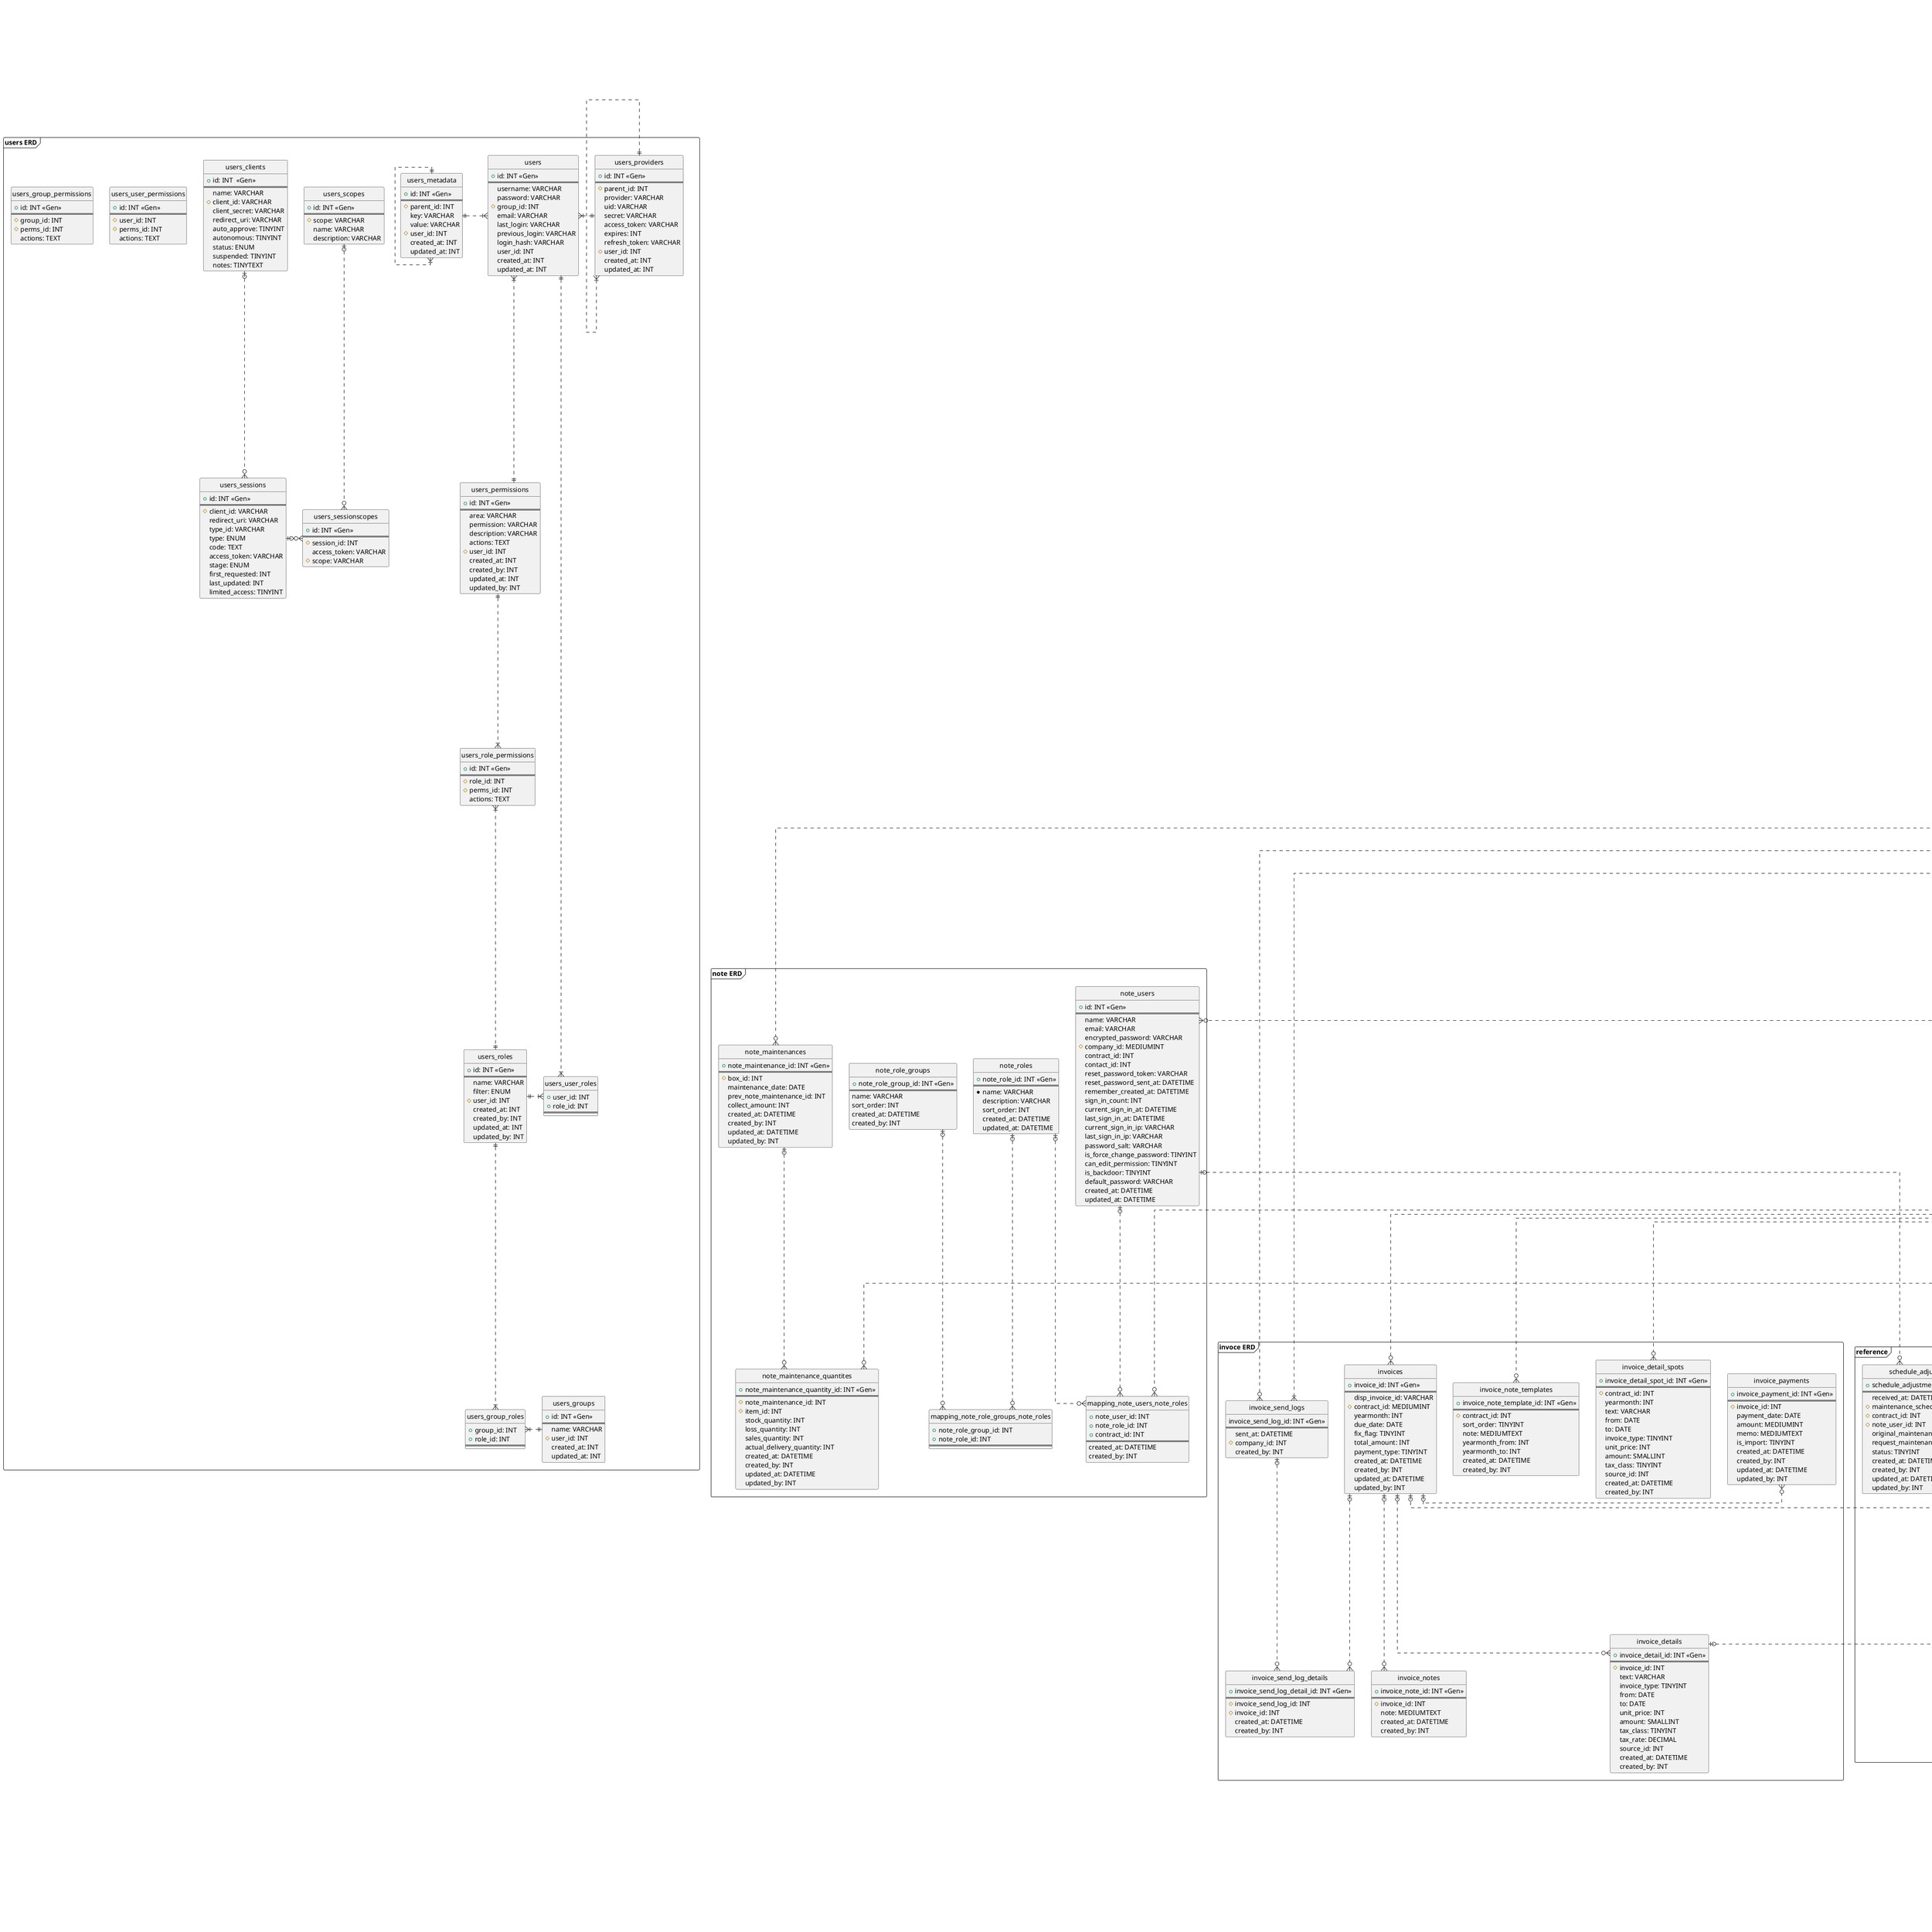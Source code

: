 @startuml

' hide the spot
hide circle

' avoid problems with angled crows feet
skinparam linetype ortho

frame "reference" {
  entity "application_send_logs" {
    + application_send_log_id: INT <<Gen>>
    ==
    sent_at: DATETIME
    # contract_id: INT
    created_by: INT
  }
  entity "demand_letter_send_logs" {
    + demand_letter_send_log_id: INT <<Gen>>
    ==
    sent_at: DATETIME
    # contract_id: MEDIUMINT
    # invoice_id: INT
    created_by: INT
  }
  entity "journalizings" {
    + journalizing_id: INT <<Gen>>
    ==
    yearmonth: INT
    journalizing_type: TINYINT
    # invoice_detail_id: INT
    from: DATE
    unit_price: INT
    payment_date: DATE
    payment_amount: INT
    payment_count: TINYINT
    payment_status: SMALLINT
    created_at: DATETIME
    created_by: INT
  }
  entity "schedule_adjustment_requests" {
    + schedule_adjustment_request_id: INT <<Gen>>
    ==
    received_at: DATETIME
    # maintenance_schedule_id: INT
    # contract_id: INT
    # note_user_id: INT
    original_maintenance_date: DATE
    request_maintenance_date: DATE
    status: TINYINT
    created_at: DATETIME
    created_by: INT
    updated_at: DATETIME
    updated_by: INT
  }
  entity "schedule_mail_send_logs" {
    + schedule_mail_log_id: INT <<Gen>>
    ==
    sent_at: DATETIME
    # contract_id: INT
    created_by: INT
  }
  entity "statement_of_delivery_send_log_details" {
    + statement_of_delivery_send_log_id: INT
    + maintenance_id: INT
    ==
    skip_collect_amount: TINYINT
    created_at: DATETIME
    created_by: INT
  }
  entity "statement_of_delivery_send_logs" {
    + statement_of_delivery_send_log_id: INT <<Gen>>
    ==
    sent_at: DATETIME
    mailbody: TEXT
    # contract_id: INT
    maintenance_date: DATE
    next_maintenance_date: DATE
    created_by: INT
  }
  entity "tft_donation_requests" {
    + tft_donation_request_id: MEDIUMINT <<Gen>>
    ==
    # contract_id: MEDIUMINT
    from_tft: DATE
    to_tft: DATE
    from_term: DATE
    to_term: DATE
    quantity: INT
    created_at: DATETIME
    created_by: INT
    updated_at: DATETIME
    updated_by: INT
  }

  entity "notice_templates" {
    + notice_template_id: INT <<Gen>>
    ==
    name: VARCHAR
    content: TEXT
    service_type: INT
    is_display: TINYINT
    sort_order: INT
    created_at: DATETIME
    created_by: INT
    updated_at: DATETIME
    updated_by: INT
  }
  entity "prefectures" {
    + prefecture_id: INT <<Gen>>
    ==
    name: VARCHAR
    delivery_dates: SMALLINT∂
    created_at: DATETIME
    updated_at: DATETIME
  }
  entity "taxes" {
    + tax_id: INT <<Gen>>
    ==
    from: DATE
    to: DATE
    rate: DECIMAL
    created_at: DATETIME
    created_by: INT
    updated_at: DATETIME
    updated_by: INT
  }
  entity "tkvs" {
    + tkv_id: INT <<Gen>>
    ==
    type: VARCHAR
    key: VARCHAR
    value: TEXT
    description: VARCHAR
    created_at: DATETIME
    created_by: INT
    updated_at: DATETIME
    updated_by: INT
  }
  entity "delivery_results_changes_histories" {
    + delivery_results_changes_history_id: INT <<Gen>>
    ==
    prev_maintenance_id: INT
    next_maintenance_id: INT
    created_at: DATETIME
    created_by: INT
  }
}
frame "users ERD" {
  entity "users_clients" {
    + id: INT  <<Gen>>
    ==
    name: VARCHAR
    # client_id: VARCHAR
    client_secret: VARCHAR
    redirect_uri: VARCHAR
    auto_approve: TINYINT
    autonomous: TINYINT
    status: ENUM
    suspended: TINYINT
    notes: TINYTEXT
  }
  entity "users_sessions" {
    + id: INT <<Gen>>
    ==
    # client_id: VARCHAR
    redirect_uri: VARCHAR
    type_id: VARCHAR
    type: ENUM
    code: TEXT
    access_token: VARCHAR
    stage: ENUM
    first_requested: INT
    last_updated: INT
    limited_access: TINYINT
  }
  entity "users_sessionscopes" {
    + id: INT <<Gen>>
    ==
    # session_id: INT
    access_token: VARCHAR
    # scope: VARCHAR
  }
  entity "users_scopes" {
    + id: INT <<Gen>>
    ==
    # scope: VARCHAR
    name: VARCHAR
    description: VARCHAR
  }
  users_clients |o.d.o{  users_sessions
  users_sessions |o.r.o{  users_sessionscopes
  users_scopes |o.d.o{  users_sessionscopes
  entity "users_user_roles" {
    + user_id: INT
    + role_id: INT
    ==
  }
  entity "users_permissions" {
    + id: INT <<Gen>>
    ==
    area: VARCHAR
    permission: VARCHAR
    description: VARCHAR
    actions: TEXT
    # user_id: INT
    created_at: INT
    created_by: INT
    updated_at: INT
    updated_by: INT
  }
  entity "users_metadata" {
    + id: INT <<Gen>>
    ==
    # parent_id: INT
    key: VARCHAR
    value: VARCHAR
    # user_id: INT
    created_at: INT
    updated_at: INT
  }
  entity "users_providers" {
    + id: INT <<Gen>>
    ==
    # parent_id: INT
    provider: VARCHAR
    uid: VARCHAR
    secret: VARCHAR
    access_token: VARCHAR
    expires: INT
    refresh_token: VARCHAR
    # user_id: INT
    created_at: INT
    updated_at: INT
  }
  entity "users_group_roles" {
    + group_id: INT
    + role_id: INT
    ==
  }
  entity "users_role_permissions" {
    + id: INT <<Gen>>
    ==
    # role_id: INT
    # perms_id: INT
    actions: TEXT
  }
  entity "users_roles" {
    + id: INT <<Gen>>
    ==
    name: VARCHAR
    filter: ENUM
    # user_id: INT
    created_at: INT
    created_by: INT
    updated_at: INT
    updated_by: INT
  }
  entity "users_groups" {
    + id: INT <<Gen>>
    ==
    name: VARCHAR
    # user_id: INT
    created_at: INT
    updated_at: INT
  }
  entity "users" {
    + id: INT <<Gen>>
    ==
    username: VARCHAR
    password: VARCHAR
    # group_id: INT
    email: VARCHAR
    last_login: VARCHAR
    previous_login: VARCHAR
    login_hash: VARCHAR
    user_id: INT
    created_at: INT
    updated_at: INT
  }
  users }|.l.|| users_metadata
  users }|.r.|| users_providers
  users }|.d.|| users_permissions
  users ||..|{ users_user_roles
  users_roles ||.r.|{ users_user_roles
  users_roles ||.d.|{ users_group_roles
  users_group_roles }|.r.|| users_groups
  users_metadata ||..|{ users_metadata
  users_providers ||..|{ users_providers
  users_role_permissions }|..|| users_roles
  users_permissions ||.d.|{ users_role_permissions
  entity "users_user_permissions" {
    + id: INT <<Gen>>
    ==
    # user_id: INT
    # perms_id: INT
    actions: TEXT
  }
  entity "users_group_permissions" {
    + id: INT <<Gen>>
    ==
    # group_id: INT
    # perms_id: INT
    actions: TEXT
  }
}
frame "plans ERD" {
  entity "office_addon_types" {
    + office_addon_type_id: TINYINT <<Gen>>
    ==
    office_addon_type_name: VARCHAR
    created_at: DATETIME
    created_by: INT
  }
  entity "office_option_types" {
    + office_option_type_id: TINYINT <<Gen>>
    ==
    office_option_type_name: VARCHAR
    created_at: DATETIME
    created_by: INT
  }
  entity "office_addon_order_send_logs" {
    + office_addon_order_send_log_id: INT <<Gen>>
    ==
    # office_addon_order_id: INT
    sent_at: DATETIME
    mailbody: TEXT
    contract_id: INT
    created_by: INT
  }
  entity "office_addon_orders" {
    + office_addon_order_id: INT <<Gen>>
    ==
    # contract_id: INT
    # office_addon_id: INT
    maintenance_date: DATE
    from: DATE
    text: TEXT
    inner_memo: TEXT
    registered_at: DATETIME
    registered_by: INT
    reserved_at: DATETIME
    reserved_by: INT
    status: TINYINT
    is_deleted: TINYINT
    created_at: DATETIME
    created_by: INT
    updated_at: DATETIME
    updated_by: INT
  }
  entity "office_addons" {
    + office_addon_id: SMALLINT <<Gen>>
    ==
    service_type: TINYINT
    # office_addon_type_id: TINYINT
    name: VARCHAR
    inner_name: VARCHAR
    inner_short_name: VARCHAR
    invoice_name: VARCHAR
    invoice_short_name: VARCHAR
    quantity_limit: SMALLINT
    price: MEDIUMINT
    tax_class: TINYINT
    maintenance_count: TINYINT
    operation_times: SMALLINT
    sort_order: MEDIUMINT
    is_deleted: TINYINT
    * zuora_product_rate_plan_id: VARCHAR
    * zuora_product_rate_plan_charge_id: VARCHAR
    zuora_sync_status: INT
    zuora_sync_at: DATETIME
    created_at: DATETIME
    created_by: INT
    updated_at: DATETIME
    updated_by: INT
  }
  entity "office_option_groups" {
    + office_option_group_id: SMALLINT <<Gen>>
    ==
    service_type: TINYINT
    # office_option_type_id: TINYINT
    name: VARCHAR
    inner_name: VARCHAR
    inner_short_name: VARCHAR
    invoice_name: VARCHAR
    invoice_short_name: VARCHAR
    sort_order: MEDIUMINT
    is_deleted: TINYINT
    created_at: DATETIME
    created_by: INT
    updated_at: DATETIME
    updated_by: INT
  }
  entity "office_options" {
    + office_option_id: SMALLINT <<Gen>>
    ==
    # office_option_group_id: SMALLINT
    # office_plan_id: SMALLINT
    quantity_limit: SMALLINT
    price: MEDIUMINT
    tax_class: TINYINT
    maintenance_count: TINYINT
    operation_times: SMALLINT
    is_deleted: TINYINT
    block_split_group: TINYINT
    block_discount_office_option_id: SMALLINT
    * zuora_product_rate_plan_id: VARCHAR
    * zuora_product_rate_plan_charge_id: VARCHAR
    zuora_sync_status: INT
    zuora_sync_at: DATETIME
    created_at: DATETIME
    created_by: INT
    updated_at: DATETIME
    updated_by: INT
  }
  entity "office_plan_order_send_logs" {
    + office_plan_order_send_log_id: INT <<Gen>>
    ==
    # office_plan_order_id: INT
    sent_at: DATETIME
    mailbody: TEXT
    contract_id: INT
    created_by: INT
  }
  entity "office_plan_orders" {
    + office_plan_order_id: MEDIUMINT <<Gen>>
    ==
    # contract_id: MEDIUMINT
    # office_plan_id: SMALLINT
    current_office_plan_id: SMALLINT
    from: DATE
    to: DATE
    invoice_cycle: TINYINT
    contract_renewal_cycle: TINYINT
    price_e_pattern: TINYINT
    inner_memo: TEXT
    memo: TEXT
    reason: TEXT
    status: TINYINT
    is_deleted: TINYINT
    order_type: TINYINT
    published_at: DATETIME
    published_by: INT
    application_at: DATETIME
    application_by: INT
    registered_at: DATETIME
    registered_by: INT
    reserved_at: DATETIME
    reserved_by: INT
    created_at: DATETIME
    created_by: INT
    updated_at: DATETIME
    updated_by: INT
  }
  entity "office_plans" {
    + office_plan_id: SMALLINT <<Gen>>
    ==
    service_type: TINYINT
    name: VARCHAR
    inner_name: VARCHAR
    inner_short_name: VARCHAR
    invoice_name: VARCHAR
    invoice_short_name: VARCHAR
    quantity_limit: SMALLINT
    price: MEDIUMINT
    tax_class: TINYINT
    maintenance_count: TINYINT
    operation_times: SMALLINT
    sort_order: MEDIUMINT
    is_deleted: TINYINT
    weight: INT
    uncollected_rate: DECIMAL
    is_new_plan: TINYINT
    office_addon_id: SMALLINT
    office_addon_block_split_group: TINYINT
    * zuora_product_rate_plan_id: VARCHAR
    * zuora_product_rate_plan_charge_id: VARCHAR
    zuora_sync_status: INT
    zuora_sync_at: DATETIME
    created_at: DATETIME
    created_by: INT
    updated_at: DATETIME
    updated_by: INT
  }
  entity "plan_revision_logs" {
    + plan_revision_log_id: INT <<Gen>>
    ==
    # contract_id: INT
    # plan_id: INT
    created_by: INT
  }
  entity "plan_revision_send_logs" {
    + plan_revision_send_log_id: INT <<Gen>>
    ==
    # contract_id: INT
    yearmonth: INT
    sent_at: DATETIME
    downloaded_at: DATETIME
    created_by: INT
  }
  entity "plans" {
    + plan_id: SMALLINT <<Gen>>
    ==
    plan_type: TINYINT
    name: VARCHAR
    inner_name: VARCHAR
    inner_short_name: VARCHAR
    quantity_limit: SMALLINT
    price: MEDIUMINT
    tax_class: TINYINT
    maintenance_count: TINYINT
    operation_times: SMALLINT
    service_type: TINYINT
    chart_color: VARCHAR
    sort_order: SMALLINT
    is_deleted: TINYINT
    created_at: DATETIME
    created_by: INT
    updated_at: DATETIME
    updated_by: INT
  }
  entity "invoice_plans" {
    + invoice_plan_id: INT <<Gen>>
    ==
    # plan_id: SMALLINT
    invoice_plan_type: TINYINT
    name: VARCHAR
    invoice_name: VARCHAR
    quantity_limit: SMALLINT
    price: MEDIUMINT
    tax_class: TINYINT
    sort_order: SMALLINT
    created_at: DATETIME
    created_by: INT
    updated_at: DATETIME
    updated_by: INT
  }
  plans |o.r.o{ invoice_plans
  plans |o.d.o| office_plans
  plans |o.u.o{ plan_revision_logs
  office_plans |o.d.o{ office_options
  office_options }o.l.o| office_option_groups
  office_option_groups }o.u.o| office_option_types
  office_addon_orders }o.d.o| office_addons
  office_addons }o.d.o| office_addon_types
  office_addon_types |o.d.o{ office_addon_order_send_logs
  office_plan_orders |o.d.o{ office_plan_order_send_logs
  plans |o.d.o| office_plans
  plans |o.u.o{ plan_revision_logs
  office_plans |o.d.o{ office_options
  office_options }o.l.o| office_option_groups
  office_option_groups }o.u.o| office_option_types
  office_addon_orders }o.d.o| office_addons
  office_addons }o.d.o| office_addon_types
  office_addon_types |o.d.o{ office_addon_order_send_logs
  office_plan_orders |o.d.o{ office_plan_order_send_logs
}
frame "company ERD" {
  entity "companies" {
    + company_id: MEDIUMINT <<Gen>>
    ==
    name: VARCHAR
    name_kana: VARCHAR
    is_monitoring: TINYINT
    payment_type: TINYINT
    payment_type_registered_at: DATE
    ceo_name: VARCHAR
    ceo_name_kana: VARCHAR
    ceo_post: VARCHAR
    zipcode: VARCHAR
    address_prefecture: TINYINT
    address_city: VARCHAR
    address_street_number: VARCHAR
    address_after: VARCHAR
    tel: VARCHAR
    fax: VARCHAR
    crm_account_id: VARCHAR
    * zuora_parent_account_number: VARCHAR
    zuora_sync_status: TINYINT
    zuora_sync_at: DATETIME
    created_at: DATETIME
    created_by: INT
    updated_at: DATETIME
    updated_by: INT
  }
  entity "company_extents" {
    + company_id: MEDIUMINT <<Gen>>
    ==
    contact_memo: TEXT
    created_at: DATETIME
    created_by: INT
    updated_at: DATETIME
    updated_by: INT
  }
  entity "contacts" {
    + contact_id: INT <<Gen>>
    ==
    # company_id: MEDIUMINT
    name: VARCHAR
    name_kana: VARCHAR
    email: VARCHAR
    tel: VARCHAR
    fax: VARCHAR
    mobile: VARCHAR
    memo: VARCHAR
    department_name: VARCHAR
    created_at: DATETIME
    created_by: INT
    updated_at: DATETIME
    updated_by: INT
  }
  entity "mapping_companies_contacts" {
    + mapping_companies_contacts_id: INT <<Gen>>
    ==
    # contact_id: INT
    email_purpose_id: TINYINT
    type: TINYINT
    created_at: DATETIME
    created_by: INT
    updated_at: DATETIME
    updated_by: INT
  }
  entity "mapping_contracts_addons" {
    + mapping_contracts_addons_id: MEDIUMINT <<Gen>>
    ==
    # contract_id: INT
    # plan_id: INT
    from: DATE
    to: DATE
    invoice_month: INT
    application_date: DATE
    recorded_date: DATE
    created_at: DATETIME
    created_by: INT
    updated_at: DATETIME
    updated_by: INT
  }
  entity "mapping_contracts_contacts" {
    + mapping_contracts_contacts_id: INT <<Gen>>
    ==
    # contract_id: INT
    # contact_id: INT
    email_purpose_id: TINYINT
    type: TINYINT
    created_at: DATETIME
    created_by: INT
    updated_at: DATETIME
    updated_by: INT
  }
  entity "mapping_contracts_plans" {
    + mapping_contracts_plans_id: MEDIUMINT <<Gen>>
    ==
    # contract_id: INT
    # plan_id: INT
    from: DATE
    to: DATE
    invoice_cycle: TINYINT
    contract_renewal_cycle: TINYINT
    current_contract_period: SMALLINT
    initial_contract_period: TINYINT
    price_e_pattern: TINYINT
    application_date: DATE
    recorded_date: DATE
    created_at: DATETIME
    created_by: INT
    updated_at: DATETIME
    updated_by: INT
  }
  entity "contract_delivery_available_hours" {
    + id: INT <<Gen>>
    ==
    specified_time_start: TIME
    specified_time_end: TIME
    contract_id: MEDIUMINT
    created_at: DATETIME
    created_by: INT
    updated_at: DATETIME
    updated_by: INT
  }
  entity "contract_delivery_dates" {
    + contract_id: MEDIUMINT
    ==
    is_deliverable_mon: TINYINT
    is_deliverable_tue: TINYINT
    is_deliverable_wed: TINYINT
    is_deliverable_thu: TINYINT
    is_deliverable_fri: TINYINT
    is_deliverable_holiday: TINYINT
    start_time: TIME
    end_time: TIME
    operation_times: SMALLINT
    operation_times_comment: TEXT
    parking_times: SMALLINT
    parking_times_comment: TEXT
    created_at: DATETIME
    created_by: INT
    updated_at: DATETIME
    updated_by: INT
  }
  entity "contract_delivery_locations" {
    + contract_id: MEDIUMINT
    ==
    zipcode: VARCHAR
    address_prefecture: TINYINT
    address_city: VARCHAR
    address_street_number: VARCHAR
    address_after: VARCHAR
    area_id: TINYINT
    car_park: TINYINT
    how_to_use_built_in_car_park: VARCHAR
    near_by_car_park: VARCHAR
    receiption_floor: VARCHAR
    entrance_exit_memo: VARCHAR
    inside_building_memo: VARCHAR
    created_at: DATETIME
    created_by: INT
    updated_at: DATETIME
    updated_by: INT
  }
  entity "contract_delivery_okanbins" {
    + contract_id: MEDIUMINT
    ==
    stuff_name: VARCHAR
    email_address: VARCHAR
    delivery_time: INT
    bowl: VARCHAR
    one_plate: VARCHAR
    chopsticks: VARCHAR
    spoon: VARCHAR
    created_at: DATETIME
    created_by: INT
    updated_at: DATETIME
    updated_by: INT
  }
  entity "contract_extents" {
    + contract_id: MEDIUMINT
    ==
    from_tft: DATE
    to_tft: DATE
    maintenance_count_comment: VARCHAR
    cs_memo: TEXT
    first_maintenance_memo: TEXT
    collective_registration_memo: TEXT
    employee_number: INT
    industry_type: TINYINT
    tel: VARCHAR
    transfer_information: VARCHAR
    is_accepted_request_alert: TINYINT
    created_at: DATETIME
    created_by: INT
    updated_at: DATETIME
    updated_by: INT
  }
  entity "contract_sales_accumulations" {
    + contract_id: MEDIUMINT
    yearmonth: INT
    ==
    sales_amount: INT
    collect_amount: INT
    total_sales_amount: INT
    total_uncollect_amount: INT
    amortization_amount: INT
    billing_diff: INT
    billing_reason: TINYINT
    carry_over_total_uncollect_amount: INT
    uncollected_rate: DECIMAL
    created_at: DATETIME
    created_by: INT
    updated_at: DATETIME
    updated_by: INT
  }
  entity "contracts" {
    + contract_id: MEDIUMINT <<Gen>>
    ==
    name: VARCHAR
    name_kana: VARCHAR
    short_place_name: VARCHAR
    company_id: MEDIUMINT
    application_date: DATE
    first_maintenance_date: DATE
    first_date: DATE
    first_date_calc: DATE
    start_day: TINYINT
    initial_start_day: TINYINT
    expire_date: DATE
    last_maintenance_date: DATE
    irregular_payments: VARCHAR
    need_invoice_mailing: TINYINT
    is_company_pay: TINYINT
    maintenance_count: TINYINT
    service_type: TINYINT
    registration_status: TINYINT
    initial_office_plan_id: SMALLINT
    payment_terms: TINYINT
    invoice_pattern: TINYINT
    auto_renewal_flag: TINYINT
    * zuora_account_id: VARCHAR
    * zuora_subscription_id: VARCHAR
    zuora_diff_charge_id: VARCHAR
    zuora_offset_charge_id: VARCHAR
    crm_account_id: VARCHAR
    zuora_subscription_number: VARCHAR
    zuora_child_account_number: VARCHAR
    zuora_sync_status: TINYINT
    zuora_sync_at: DATETIME
    created_at: DATETIME
    created_by: INT
    updated_at: DATETIME
    updated_by: INT
  }
  entity "contracts_cs_tags" {
    + contracts_cs_tag_id: MEDIUMINT <<Gen>>
    ==
    # contract_id: INT
    cs_tag_id: INT
    created_at: DATETIME
    created_by: INT
    updated_at: DATETIME
    updated_by: INT
  }
  entity "contracts_office_addons" {
    + contracts_office_addon_id: MEDIUMINT <<Gen>>
    ==
    # contract_id: MEDIUMINT
    office_addon_id: SMALLINT
    from: DATE
    to: DATE
    invoice_month: INT
    application_date: DATE
    recorded_date: DATE
    created_at: DATETIME
    created_by: INT
    updated_at: DATETIME
    updated_by: INT
  }
  entity "contracts_office_addons_histories" {
    + contracts_office_addons_history_id: INT <<Gen>>
    ==
    logged_at: DATETIME
    # contracts_office_addon_id: MEDIUMINT
    # contract_id: MEDIUMINT
    office_addon_id: SMALLINT
    from: DATE
    to: DATE
    invoice_month: INT
    application_date: DATE
    recorded_date: DATE
    created_at: DATETIME
    created_by: INT
    updated_at: DATETIME
    updated_by: INT
  }
  entity "contracts_office_options" {
    + contracts_office_option_id: MEDIUMINT <<Gen>>
    ==
    # contract_id: MEDIUMINT
    office_option_id: SMALLINT
    term_group_id: MEDIUMINT
    from: DATE
    to: DATE
    initial_contract_period: TINYINT
    application_date: DATE
    recorded_date: DATE
    created_at: DATETIME
    created_by: INT
    updated_at: DATETIME
    updated_by: INT
  }
  entity "contracts_office_options_histories" {
    + contracts_office_options_history_id: INT <<Gen>>
    ==
    logged_at: DATETIME
    # contracts_office_option_id: MEDIUMINT
    # contract_id: MEDIUMINT
    office_option_id: SMALLINT
    term_group_id: MEDIUMINT
    from: DATE
    to: DATE
    initial_contract_period: TINYINT
    application_date: DATE
    recorded_date: DATE
    created_at: DATETIME
    created_by: INT
    updated_at: DATETIME
    updated_by: INT
  }
  entity "contracts_office_plans" {
    + contracts_office_plan_id: MEDIUMINT <<Gen>>
    ==
    # contract_id: MEDIUMINT
    office_plan_id: SMALLINT
    term_group_id: MEDIUMINT
    from: DATE
    to: DATE
    initial_contract_period: TINYINT
    invoice_cycle: TINYINT
    contract_renewal_cycle: TINYINT
    price_e_pattern: TINYINT
    is_trial: TINYINT
    application_date: DATE
    recorded_date: DATE
    created_at: DATETIME
    created_by: INT
    updated_at: DATETIME
    updated_by: INT
  }
  entity "contracts_office_plans_histories" {
    + contracts_office_plans_history_id: INT <<Gen>>
    ==
    logged_at: DATETIME
    # ccontracts_office_plan_id: MEDIUMINT
    # ccontract_id: MEDIUMINT
    office_plan_id: SMALLINT
    term_group_id: MEDIUMINT
    from: DATE
    to: DATE
    initial_contract_period: TINYINT
    invoice_cycle: TINYINT
    contract_renewal_cycle: TINYINT
    price_e_pattern: TINYINT
    is_trial: TINYINT
    application_date: DATE
    recorded_date: DATE
    created_at: DATETIME
    created_by: INT
    updated_at: DATETIME
    updated_by: INT
  }
  entity "contracts_unreceivable_dates" {
    + contracts_unreceivable_date_id: INT <<Gen>>
    ==
    # contract_id: MEDIUMINT
    unreceivable_date: DATE
    created_at: DATETIME
    created_by: INT
    updated_at: DATETIME
    updated_by: INT
  }
  entity "cs_tags" {
    + cs_tag_id: INT  <<Gen>>
    ==
    name: VARCHAR
    is_display: TINYINT
    service_type: TINYINT
    sort_order: INT
    created_at: DATETIME
    created_by: INT
    updated_at: DATETIME
    updated_by: INT
  }
  entity "auto_renewal_contracts_office_options" {
    + contract_id: INT
    + term_group_id: INT
    ==
    created_at: DATETIME
    created_by: INT
  }
  entity "note_restrictable_functions" {
    + note_restrictable_function_id: INT <<Gen>>
    ==
    function_name: VARCHAR
    sort_order: INT
    created_at: DATETIME
    created_by: INT
    updated_at: DATETIME
    updated_by: INT
  }
  entity "mapping_contracts_note_restrictable_functions" {
    + mapping_contracts_note_restrictable_function_id: INT <<Gen>>
    ==
    # contract_id: INT
    # note_restrictable_function_id: INT
    created_at: DATETIME
    created_by: INTßß
  }
  frame "contract temp" {
    entity "tmp_contracts" {
      + contract_id: MEDIUMINT <<Gen>>
      ==
      name: VARCHAR
      name_kana: VARCHAR
      short_place_name: VARCHAR
      company_id: MEDIUMINT
      application_date: DATE
      first_maintenance_date: DATE
      first_date: DATE
      first_date_calc: DATE
      start_day: TINYINT
      initial_start_day: TINYINT
      expire_date: DATE
      last_maintenance_date: DATE
      irregular_payments: VARCHAR
      need_invoice_mailing: TINYINT
      is_company_pay: TINYINT
      maintenance_count: TINYINT
      service_type: TINYINT
      registration_status: TINYINT
      initial_office_plan_id: SMALLINT
      payment_terms: TINYINT
      invoice_pattern: TINYINT
      auto_renewal_flag: TINYINT
      * zuora_account_id: VARCHAR
      * zuora_subscription_id: VARCHAR
      zuora_diff_charge_id: VARCHAR
      zuora_offset_charge_id: VARCHAR
      crm_account_id: VARCHAR
      zuora_subscription_number: VARCHAR
      zuora_child_account_number: VARCHAR
      zuora_sync_status: TINYINT
      zuora_sync_at: DATETIME
      created_at: DATETIME
      created_by: INT
      updated_at: DATETIME
      updated_by: INT
    }
    entity "contract_cycles" {
      + mapping_contracts_plans_id: INT <<Gen>>
      ==
      from: DATE
      to: DATE
    }
  }
  companies ||.u.o| company_extents
  companies ||.u.o{ contacts
  companies |o.d.o| contracts
  contacts |o.u.o{ mapping_companies_contacts
  contacts |o..o{ mapping_contracts_contacts
  mapping_contracts_contacts }o.r.o| contracts
  contracts |o.u.o{ contracts_cs_tags
  contracts_cs_tags }o.u.|| cs_tags
  contracts |o.l.o{ auto_renewal_contracts_office_options
  contracts |o.l.o{ mapping_contracts_plans
  contracts |o.l.o{ mapping_contracts_addons
  contracts |o..o| contract_delivery_dates
  contracts |o..o| contract_delivery_locations
  contracts |o..o| contract_delivery_okanbins
  contracts |o..o| contract_extents
  contracts |o..o| contract_sales_accumulations
  contracts |o..o{ contract_delivery_available_hours
  contracts |o..o{ contracts_unreceivable_dates
  contracts |o..o{ contracts_office_addons
  contracts |o..o{ contracts_office_plans
  contracts |o..o{ contracts_office_options
  contracts_office_addons ||..o{ contracts_office_addons_histories
  contracts_office_plans ||..o{ contracts_office_plans_histories
  contracts_office_options ||..o{ contracts_office_options_histories
  note_restrictable_functions |o..o{ mapping_contracts_note_restrictable_functions
  contracts |o.d.o{ mapping_contracts_note_restrictable_functions
}
frame "admins ERD" {
  entity "admins" {
    + id: INT  <<Gen>>
    ==
    * email: VARCHAR
    encrypted_password: VARCHAR
    name: VARCHAR
    password_expiration_at: DATETIME
    *reset_password_token: VARCHAR
    reset_password_sent_at: DATETIME
    remember_created_at: DATETIME
    locked_at: DATETIME
    sign_in_count: INT
    current_sign_in_at: DATETIME
    last_sign_in_at: DATETIME
    current_sign_in_ip: VARCHAR
    last_sign_in_ip: VARCHAR
    created_at: DATETIME
    updated_at: DATETIME
  }
  entity "mapping_admins_roles" {
    + admin_id: INT
    + role_id: INT
  }
  entity "roles" {
    + role_id: INT <<Gen>>
    ==
    name: VARCHAR
    description: VARCHAR
    sort_order: INT
    created_at: DATETIME
    updated_at: DATETIME
  }
  entity "area_groups" {
    + area_group_id: INT <<Gen>>
    ==
    * area_group_name: VARCHAR
    service_type: TINYINT
    is_recommend_mon: TINYINT
    is_recommend_tue: TINYINT
    is_recommend_wed: TINYINT
    is_recommend_thu: TINYINT
    is_recommend_fri: TINYINT
    created_at: DATETIME
    created_by: INT
    updated_at: DATETIME
    updated_by: INT
  }
  entity "areas" {
    + area_id: INT <<Gen>>
    ==
    # area_group_id: TINYINT
    * area_name: VARCHAR
    is_display: TINYINT
    is_without_23_ward: TINYINT
    created_at: DATETIME
    created_by: INT
    updated_at: DATETIME
    updated_by: INT
  }
  entity "calendar_extents" {
    + date: DATE
    ==
    maintenance_memo: TEXT
    delivery_line_count: TINYINT
    created_at: DATETIME
    created_by: INT
    updated_at: DATETIME
    updated_by: INT
  }
  entity "calendars" {
    + date: DATE
    ==
    date_type: TINYINT
    created_at: DATETIME
    created_by: INT
    updated_at: DATETIME
    updated_by: INT
  }
  entity "faq_categories" {
    + faq_category_id: SMALLINT <<Gen>>
    ==
    faq_category_name: VARCHAR
    sort_order: SMALLINT
    created_at: DATETIME
    updated_at: DATETIME
  }
  entity "faqs" {
    + faq_id: INT <<Gen>>
    ==
    # faq_category_id: SMALLINT
    question: VARCHAR
    answer: MEDIUMTEXT
    is_display_note: TINYINT
    is_display_delivery: TINYINT
    sort_order: SMALLINT
    created_at: DATETIME
    created_by: INT
    updated_at: DATETIME
    updated_by: INT
  }
  entity "information" {
    + information_id: INT <<Gen>>
    ==
    # information_category_id: TINYINT
    service_type: INT
    title: VARCHAR
    body: TEXT
    start_at: DATETIME
    end_at: DATETIME
    created_at: DATETIME
    created_by: INT
    updated_at: DATETIME
    updated_by: INT
  }
  entity "information_categories" {
    + information_category_id: TINYINT <<Gen>>
    ==
    name: VARCHAR
    sort_order: TINYINT
    created_at: DATETIME
    created_by: INT
    updated_at: DATETIME
    updated_by: INT
  }
  entity "menu_files" {
    + menu_file_id: INT <<Gen>>
    ==
    # menu_id: INT
    service_type: TINYINT
    file_name: VARCHAR
    created_at: DATETIME
    created_by: INT
    updated_at: DATETIME
    updated_by: INT
  }
  entity "menus" {
    + menu_id: INT <<Gen>>
    ==
    menu_category_id: SMALLINT
    menu_name: VARCHAR
    start_date: DATE
    end_date: DATE
    request_start_date: DATE
    request_end_date: DATE
    inner_comment: TEXT
    comment: TEXT
    created_at: DATETIME
    created_by: INT
    updated_at: DATETIME
    updated_by: INT
  }
  entity "mapping_menus_items" {
    + mapping_menus_item_id: INT <<Gen>>
    ==
    # menu_id: SMALLINT
    # item_id: INT
    is_requestable: TINYINT
    status_id: TINYINT
    sort_order: INT
    created_at: DATETIME
    created_by: INT
    updated_at: DATETIME
    updated_by: INT
  }
  admins |o.d.o{ mapping_admins_roles
  mapping_admins_roles }o..o| roles
  area_groups ||..o{ areas
  calendars ||..o| calendar_extents
  faqs }|..|| faq_categories
  information }|..|| information_categories
  menus ||.u.o{ menu_files
  menus ||.d.o{ mapping_menus_items
}
frame "box ERD" {
  entity "box_continuous_request_shots" {
    + box_id: INT
    + shot_date: DATE
    ==
    comment: VARCHAR
    created_at: DATETIME
    created_by: INT
    updated_at: DATETIME
    updated_by: INT
    shot_time: TIME
  }
  entity "box_continuous_requests" {
    + box_id: INT
    ==
    comment: VARCHAR
    created_at: DATETIME
    created_by: INT
    updated_at: DATETIME
    updated_by: INT
  }
  entity "box_offsets" {
    + box_offset_id: INT <<Gen>>
    ==
    # box_id: INT
    yearmonth: INT
    total_used_amount: MEDIUMINT
    total_used_amount_appli_web: MEDIUMINT
    total_used_amount_appli_native: MEDIUMINT
    total_used_amount_ic: MEDIUMINT
    created_at: DATETIME
    created_by: INT
    updated_at: DATETIME
    updated_by: INT
  }
  entity "boxes_control_numbers" {
    + boxes_control_numbers_id: INT <<Gen>>
    ==
    # box_id: INT
    control_number: VARCHAR
    settlement_type: TINYINT
    created_at: DATETIME
    created_by: INT
    deleted_at: DATETIME
    deleted_by: INT
  }
  entity "box_stocks" {
    + maintenance_id: INT
    + action_id: TINYINT
    + item_id: INT
    ==
    quantity: MEDIUMINT
    created_at: DATETIME
    created_by: INT
    updated_at: DATETIME
    updated_by: INT
  }
  entity "box_achievements" {
    + maintenance_id: INT
    + item_id: INT
    ==
    actual_delivery_quantity: INT
    sales_quantity: INT
    loss_quantity: INT
    recall_quantity: INT
    delivery_result_quantity: INT
    stock_quantity: INT
    prepare_quantity: INT
    created_at: DATETIME
  }
  entity "box_orders" {
    + maintenance_id: INT
    + action_id: TINYINT
    + item_id: INT
    ==
    quantity: MEDIUMINT
    created_at: DATETIME
    created_by: INT
  }
  entity "box_prepares" {
    +box_prepare_id: INT <<Gen>>
    ==
    # maintenance_schedule_id: INT
    # box_id: INT
    # item_id: INT
    quantity: MEDIUMINT
    created_at: DATETIME
    created_by: INT
    updated_at: DATETIME
    updated_by: INT
  }
  entity "boxes" {
    + box_id: INT <<Gen>>
    ==
    # contract_id: INT
    floor: INT
    floor_name: VARCHAR
    is_display_okanpay: TINYINT
    is_itoen: TINYINT
    is_exists: TINYINT
    is_use_collection_box: TINYINT
    storage_type: TINYINT
    rice_box_count: TINYINT
    container_box_count: TINYINT
    one_plate_box_count: TINYINT
    cutter_count: TINYINT
    registration_status: TINYINT
    created_at: DATETIME
    created_by: INT
    updated_at: DATETIME
    updated_by: INT
  }
  entity "box_maintenance_extents" {
    + maintenance_id: INT
    ==
    inner_comment: VARCHAR
    comment: VARCHAR
    power_outage_flg: TINYINT
    moving_flg: TINYINT
    without_maintenance_count_flg: TINYINT
    without_delivery_count_flg: TINYINT
    is_without_delivery_sheet: TINYINT
    is_without_maintenance: TINYINT
    is_without_suggest: TINYINT
    created_at: DATETIME
    created_by: INT
    updated_at: DATETIME
    updated_by: INT
  }
  entity "box_maintenances" {
    + maintenance_id: INT <<Gen>>
    ==
    # maintenance_schedule_id: INT
    # maintenance_date: DATE
    # box_id: INT
    prev_maintenance_id: INT
    notified_at: DATETIME
    created_at: DATETIME
    created_by: INT
    updated_at: DATETIME
    updated_by: INT
  }
  entity "item_continuous_request_shots" {
    + item_continuous_request_id: INT
    + shot_date: DATE
    ==
    # box_id: INT
    # item_id: INT
    quantity: INT
    completion_date: DATE
    is_registered_admin: TINYINT
    is_display_renrakucho: TINYINT
    is_deleted: TINYINT
    is_operated_admin: TINYINT
    operated_at: DATETIME
    operated_by: INT
    accepted_by: INT
    created_at: DATETIME
    created_by: INT
    updated_at: DATETIME
    updated_by: INT
    shot_time: TIME
  }
  entity "item_continuous_requests" {
    + item_continuous_request_id: INT <<Gen>>
    ==
    # box_id: INT
    # item_id: INT
    quantity: INT
    completion_date: DATE
    is_registered_admin: TINYINT
    is_display_renrakucho: TINYINT
    is_deleted: TINYINT
    is_operated_admin: TINYINT
    operated_at: DATETIME
    operated_by: INT
    accepted_by: INT
    created_at: DATETIME
    created_by: INT
    updated_at: DATETIME
    updated_by: INT
  }
  entity "item_extents" {
    + item_id: INT
    ==
    safety_stock_rate: FLOAT
    min_stock_quantity: MEDIUMINT
    created_at: DATETIME
    created_by: INT
    updated_at: DATETIME
    updated_by: INT
  }
  entity "item_request_extents" {
    + item_request_id: INT <<Gen>>
    ==
    usage_situation_enquete: TINYINT
    created_at: DATETIME
    created_by: INT
    updated_at: DATETIME
    updated_by: INT
  }
  entity "item_requests" {
    + item_request_id: INT <<Gen>>
    ==
    # maintenance_schedule_id: INT
    # menu_id: SMALLINT
    # box_id: INT
    memo: TEXT
    reflection_date: DATE
    completion_date: DATE
    is_registered_admin: TINYINT
    is_display_renrakucho: TINYINT
    is_deleted: TINYINT
    is_operated_admin: TINYINT
    operated_at: DATETIME
    operated_by: INT
    duplicated_item_request_id: INT
    accepted_by: INT
    created_at: DATETIME
    created_by: INT
    updated_at: DATETIME
    updated_by: INT
  }
  entity "items" {
    + item_id: INT <<Gen>>
    ==
    name: VARCHAR
    middle_name: VARCHAR
    external_name: VARCHAR
    sort_order: INT
    condition_type: INT
    item_sub_type_id: INT
    price_e1: MEDIUMINT
    price_e2: MEDIUMINT
    price_e3: MEDIUMINT
    price_e4: MEDIUMINT
    price_e5: MEDIUMINT
    is_display_logi: TINYINT
    is_display_menu: TINYINT
    created_at: DATETIME
    created_by: INT
    updated_at: DATETIME
    updated_by: INT
  }
  entity "item_conditions" {
    + item_condition_id: SMALLINT
    ==
    name: VARCHAR
    short_name: VARCHAR
    created_at: DATETIME
    updated_at: DATETIME
  }
  entity "mapping_item_requests_items" {
    + item_request_id: INT
    + item_id: INT
    ==
    quantity: INT
    created_at: DATETIME
    created_by: INT
  }
  frame "box temp" {
    entity "tmp_boxes" {
      + box_id: INT <<Gen>>
      ==
      # contract_id: INT
      floor: INT
      floor_name: VARCHAR
      is_display_okanpay: TINYINT
      is_itoen: TINYINT
      is_exists: TINYINT
      is_use_collection_box: TINYINT
      storage_type: TINYINT
      rice_box_count: TINYINT
      container_box_count: TINYINT
      one_plate_box_count: TINYINT
      cutter_count: TINYINT
      registration_status: TINYINT
      created_at: DATETIME
      created_by: INT
      updated_at: DATETIME
      updated_by: INT
    }
  }
  entity "box_payments" {
    + maintenance_id: INT
    ==
    used_amount: MEDIUMINT
    collect_amount: MEDIUMINT
    collect_amount_cash: MEDIUMINT
    collect_amount_appli_web: MEDIUMINT
    collect_amount_appli_native: MEDIUMINT
    collect_amount_ic: MEDIUMINT
    uncollect_amount: MEDIUMINT
    created_at: DATETIME
    created_by: INT
  }
  boxes |o.d.o{ item_continuous_requests
  item_continuous_requests }o.d.|| items
  boxes |o.d.o{ box_prepares
  box_prepares }o.d.|| items
  boxes |o.d.o{ item_continuous_request_shots
  item_continuous_request_shots }o.d.|| items
  boxes |o.r.o{ box_maintenances
  box_maintenances ||.r.o| box_payments
  box_maintenances ||.u.o| box_maintenance_extents
  box_maintenances |o.d.o{ statement_of_delivery_send_log_details
  boxes |o.l.o{ boxes_control_numbers
  boxes |o.l.o{ box_offsets
  boxes |o.u.o| box_continuous_request_shots
  boxes |o.u.o| box_continuous_requests
  items ||.l.o| item_extents
  items }o.l.|| item_conditions
  items ||.l.o{ item_requests
  item_requests ||.l.o| item_request_extents
  box_orders }o..|| items
  box_achievements }o..|| items
  box_stocks }o..|| items
  box_maintenances ||..o{ box_achievements
  box_maintenances ||..o{ box_orders
  box_maintenances ||..o{ box_stocks
  entity "item_sub_types" {
    + item_sub_type_id: INT
    ==
    # item_type_id: INT
    item_sub_type_name: VARCHAR
    grouping_flag: TINYINT
    created_at: DATETIME
    updated_at: DATETIME
  }
  entity "item_types" {
    + item_type_id: INT
    ==
    sort_order: SMALLINT
    item_type_name: VARCHAR
    created_at: DATETIME
    updated_at: DATETIME
  }
  item_types |o..o{ item_sub_types
  frame "depot" {
    entity "depot_orders" {
      + depot_id: SMALLINT
      + item_id: INT
      + maintenance_date: DATE
      ==
      quantity: MEDIUMINT
      created_at: DATETIME
      created_by: INT
      updated_at: DATETIME
      updated_by: INT
    }
    entity "depot_receiveds" {
      + depot_id: SMALLINT
      + item_id: INT
      + maintenance_date: DATE
      ==
      quantity: MEDIUMINT
      created_at: DATETIME
      created_by: INT
      updated_at: DATETIME
      updated_by: INT
    }
    entity "depot_stocks" {
      + depot_id: SMALLINT
      + item_id: INT
      + maintenance_date: DATE
      ==
      quantity: MEDIUMINT
      created_at: DATETIME
      created_by: INT
      updated_at: DATETIME
      updated_by: INT
    }
    entity "depots" {
      + id: SMALLINT
      ==
      name: VARCHAR
      sales: INT
      area_id: INT
      address: VARCHAR
      phone: VARCHAR
      contact: VARCHAR
      contact_title: VARCHAR
      contact_mail: VARCHAR
      contract_date: DATE
      created_at: INT
      updated_at: INT
    }
    depots |o.u.o{ depot_orders
    depots |o.u.o{ depot_receiveds
    depots |o.u.o{ depot_stocks
  }
  items |o.d.o{ depot_orders
  items |o.d.o{ depot_receiveds
  items |o.d.o{ depot_stocks
  frame "material" {
    entity "mapping_material_requests_materials" {
      + material_request_id: INT
      + material_id: INT
      ==
      quantity: INT
      created_at: DATETIME
      created_by: INT
    }
    entity "material_continuous_request_shots" {
      + material_continuous_request_id: INT
      + shot_date: DATE
      ==
      # box_id: INT
      # material_id: INT
      quantity: INT
      completion_date: DATE
      is_registered_admin: TINYINT
      is_completed_admin: TINYINT
      is_deleted_admin: TINYINT
      deleted_at: DATETIME
      deleted_by: INT
      completed_at: DATETIME
      completed_by: INT
      accepted_by: INT
      created_at: DATETIME
      created_by: INT
      updated_at: DATETIME
      updated_by: INT
      shot_time: TIME
    }
    entity "material_continuous_requests" {
      + material_continuous_request_id: INT <<Gen>>
      ==
      # material_id: INT
      # box_id: INT
      quantity: INT
      completion_date: DATE
      is_registered_admin: INT
      is_completed_admin: TINYINT
      is_deleted_admin: TINYINT
      deleted_at: DATETIME
      deleted_by: INT
      completed_at: DATETIME
      completed_by: INT
      accepted_by: INT
      created_at: DATETIME
      created_by: INT
      updated_at: DATETIME
      updated_by: INT
    }
    entity "material_requests" {
      + material_request_id: INT <<Gen>>
      ==
      # maintenance_schedule_id: INT
      # box_id: INT
      reflection_date: DATE
      completion_date: DATE
      is_registered_admin: TINYINT
      is_completed_admin: TINYINT
      is_deleted_admin: TINYINT
      deleted_at: DATETIME
      deleted_by: INT
      completed_at: DATETIME
      completed_by: INT
      accepted_by: INT
      duplicated_material_request_id: INT
      created_at: DATETIME
      created_by: INT
      updated_at: DATETIME
      updated_by: INT
    }
    entity "materials" {
      + material_id: INT <<Gen>>
      ==
      name: VARCHAR
      request_unit: INT
      maximum: INT
      maximum_for_big_plan: INT
      created_at: DATETIME
      created_by: INT
      updated_at: DATETIME
      updated_by: INT
    }
    materials |o.l.o{ mapping_material_requests_materials
    materials |o..o{ material_continuous_requests
    materials |o..o{ material_continuous_request_shots
  }
  material_continuous_requests }o..o| boxes
  material_requests }o..o| boxes
}
frame "note ERD" {
  entity "note_maintenance_quantites" {
    + note_maintenance_quantity_id: INT <<Gen>>
    ==
    # note_maintenance_id: INT
    # item_id: INT
    stock_quantity: INT
    loss_quantity: INT
    sales_quantity: INT
    actual_delivery_quantity: INT
    created_at: DATETIME
    created_by: INT
    updated_at: DATETIME
    updated_by: INT
  }
  entity "note_maintenances" {
    + note_maintenance_id: INT <<Gen>>
    ==
    # box_id: INT
    maintenance_date: DATE
    prev_note_maintenance_id: INT
    collect_amount: INT
    created_at: DATETIME
    created_by: INT
    updated_at: DATETIME
    updated_by: INT
  }
  entity "note_role_groups" {
    + note_role_group_id: INT <<Gen>>
    ==
    name: VARCHAR
    sort_order: INT
    created_at: DATETIME
    created_by: INT
  }
  entity "note_roles" {
    + note_role_id: INT <<Gen>>
    ==
    * name: VARCHAR
    description: VARCHAR
    sort_order: INT
    created_at: DATETIME
    updated_at: DATETIME
  }
  entity "mapping_note_role_groups_note_roles" {
    + note_role_group_id: INT
    + note_role_id: INT
    ==
  }
  entity "mapping_note_users_note_roles" {
    + note_user_id: INT
    + note_role_id: INT
    + contract_id: INT
    ==
    created_at: DATETIME
    created_by: INT
  }
  entity "note_users" {
    + id: INT <<Gen>>
    ==
    name: VARCHAR
    email: VARCHAR
    encrypted_password: VARCHAR
    # company_id: MEDIUMINT
    contract_id: INT
    contact_id: INT
    reset_password_token: VARCHAR
    reset_password_sent_at: DATETIME
    remember_created_at: DATETIME
    sign_in_count: INT
    current_sign_in_at: DATETIME
    last_sign_in_at: DATETIME
    current_sign_in_ip: VARCHAR
    last_sign_in_ip: VARCHAR
    password_salt: VARCHAR
    is_force_change_password: TINYINT
    can_edit_permission: TINYINT
    is_backdoor: TINYINT
    default_password: VARCHAR
    created_at: DATETIME
    updated_at: DATETIME
  }
  note_users |o..o{ mapping_note_users_note_roles
  note_roles |o..o{ mapping_note_users_note_roles
  note_maintenances |o..o{ note_maintenance_quantites
  note_role_groups |o..o{ mapping_note_role_groups_note_roles
  note_roles |o..o{ mapping_note_role_groups_note_roles
}
frame "invoce ERD" {
  entity "invoice_detail_spots" {
    + invoice_detail_spot_id: INT <<Gen>>
    ==
    # contract_id: INT
    yearmonth: INT
    text: VARCHAR
    from: DATE
    to: DATE
    invoice_type: TINYINT
    unit_price: INT
    amount: SMALLINT
    tax_class: TINYINT
    source_id: INT
    created_at: DATETIME
    created_by: INT
  }
  entity "invoice_details" {
    + invoice_detail_id: INT <<Gen>>
    ==
    # invoice_id: INT
    text: VARCHAR
    invoice_type: TINYINT
    from: DATE
    to: DATE
    unit_price: INT
    amount: SMALLINT
    tax_class: TINYINT
    tax_rate: DECIMAL
    source_id: INT
    created_at: DATETIME
    created_by: INT
  }
  entity "invoice_note_templates" {
    + invoice_note_template_id: INT <<Gen>>
    ==
    # contract_id: INT
    sort_order: TINYINT
    note: MEDIUMTEXT
    yearmonth_from: INT
    yearmonth_to: INT
    created_at: DATETIME
    created_by: INT
  }
  entity "invoice_notes" {
    + invoice_note_id: INT <<Gen>>
    ==
    # invoice_id: INT
    note: MEDIUMTEXT
    created_at: DATETIME
    created_by: INT
  }
  entity "invoice_payments" {
    + invoice_payment_id: INT <<Gen>>
    ==
    # invoice_id: INT
    payment_date: DATE
    amount: MEDIUMINT
    memo: MEDIUMTEXT
    is_import: TINYINT
    created_at: DATETIME
    created_by: INT
    updated_at: DATETIME
    updated_by: INT
  }
  entity "invoice_send_log_details" {
    + invoice_send_log_detail_id: INT <<Gen>>
    ==
    # invoice_send_log_id: INT
    # invoice_id: INT
    created_at: DATETIME
    created_by: INT
  }
  entity "invoice_send_logs" {
    invoice_send_log_id: INT <<Gen>>
    ==
    sent_at: DATETIME
    # company_id: INT
    created_by: INT
  }
  entity "invoices" {
    + invoice_id: INT <<Gen>>
    ==
    disp_invoice_id: VARCHAR
    # contract_id: MEDIUMINT
    yearmonth: INT
    due_date: DATE
    fix_flag: TINYINT
    total_amount: INT
    payment_type: TINYINT
    created_at: DATETIME
    created_by: INT
    updated_at: DATETIME
    updated_by: INT
  }
  invoices |o..o{ invoice_details
  invoices |o.l.o{ demand_letter_send_logs
  invoices |o..o{ invoice_notes
  invoices |o.r.o{ invoice_payments
  invoices |o.d.o{ invoice_send_log_details
  invoice_send_logs |o..o{ invoice_send_log_details
}
frame "maintenance ERD" {
  entity "maintenance_schedules" {
    + maintenance_schedule_id: INT <<Gen>>
    ==
    # contract_id: MEDIUMINT
    maintenance_date: DATE
    maintenance_type_id: INT
    is_without_delivery_sheet: TINYINT
    is_without_maintenance: TINYINT
    is_without_suggest: TINYINT
    is_notified: TINYINT
    is_extra_request: TINYINT
    comment: VARCHAR
    inner_comment: VARCHAR
    created_at: DATETIME
    created_by: INT
  }
  entity "maintenance_schedule_available_hours" {
    + id: INT <<Gen>>
    ==
    specified_time_start: TIME
    specified_time_end: TIME
    # maintenance_schedule_id: INT
    created_at: DATETIME
    created_by: INT
    updated_at: DATETIME
    updated_by: INT
  }
  entity "maintenance_schedule_extents" {
    + maintenance_schedule_id: INT
    + box_id: INT
    ==
    comment: VARCHAR
    is_request_desired: TINYINT
    one_plate: TINYINT
    created_at: DATETIME
    created_by: INT
    updated_at: DATETIME
    updated_by: INT
  }
  entity "maintenance_handies" {
    + maintenance_id: INT
    ==
    comment: TEXT
    start_at: DATETIME
    end_at: DATETIME
    check_loss_quantity1: TINYINT
    check_loss_quantity2: TINYINT
    check_takeout_quantity1: TINYINT
    check_takeout_quantity2: TINYINT
    created_at: DATETIME
    created_by: INT
    updated_at: DATETIME
    updated_by: INT
  }
  entity "maintenance_handy_logs" {
    + maintenance_handy_log_id: INT <<Gen>>
    ==
    # maintenance_id: INT
    params: TEXT
    created_at: DATETIME
    created_by: INT
  }
  entity "maintenance_handy_users" {
    + maintenance_handy_user_id: INT
    ==
    name: VARCHAR
    token: VARCHAR
    expire_date: DATETIME
    sign_in_count: INT
    last_sign_in_at: DATETIME
    created_at: DATETIME
    created_by: INT
    undated_at: DATETIME
    updated_by: INT
  }
  entity "maintenance_types" {
    + maintenance_type_id: INT <<Gen>>
    ==
    service_type: TINYINT
    maintenance_type_name: VARCHAR
    maintenance_type_note_name: VARCHAR
    is_without_delivery_sheet: TINYINT
    is_without_maintenance: TINYINT
    is_without_suggest: TINYINT
    sort_order: INT
    created_at: DATETIME
    created_by: INT
  }
  entity "maintenance_upper_limits" {
    + maintenance_upper_limit_id: INT <<Gen>>
    ==
    service_type: TINYINT
    upper_limit: SMALLINT
    unit: VARCHAR
    created_at: DATETIME
    updated_at: DATETIME
  }
  entity "box_payments" {
    + maintenance_id: INT
    ==
    used_amount: MEDIUMINT
    collect_amount: MEDIUMINT
    collect_amount_cash: MEDIUMINT
    collect_amount_appli_web: MEDIUMINT
    collect_amount_appli_native: MEDIUMINT
    collect_amount_ic: MEDIUMINT
    uncollect_amount: MEDIUMINT
    created_at: DATETIME
    created_by: INT
  }
  maintenance_schedules |o..o{ schedule_adjustment_requests
  maintenance_schedules ||..o{ maintenance_schedule_available_hours
  maintenance_schedules ||..o| maintenance_schedule_extents
  maintenance_schedules }|..|| maintenance_types
  maintenance_schedules |o..o{ material_requests
}

companies |o..o{ note_users
companies |o..o{ note_maintenances
note_users |o..o{ schedule_adjustment_requests
contracts |o..o{ office_addon_orders
contracts |o..o{ office_plan_orders
contracts |o..o{ plan_revision_logs
contracts |o..o| plan_revision_send_logs
plans |o.r.o{ mapping_contracts_addons
plans |o.r.o{ mapping_contracts_plans
invoices }o.d.o{ contracts
boxes }o.d.o| contracts
contracts |o.d.o{ office_plan_orders
contracts |o.d.o{ maintenance_schedules
contracts |o.d.o{ office_addon_orders
contracts |o.d.o{ application_send_logs
contracts |o.d.o{ demand_letter_send_logs
contracts |o.d.o{ schedule_adjustment_requests
contracts |o.d.o{ schedule_mail_send_logs
contracts |o.d.o{ statement_of_delivery_send_logs
contracts |o.d.o{ tft_donation_requests
contracts |o.d.o{ invoice_detail_spots
contracts |o.d.o{ invoice_note_templates
contracts |o.d.o{ mapping_contracts_note_restrictable_functions
contracts |o.d.o{ mapping_note_users_note_roles
companies |o.d.o{ invoice_send_logs
contracts |o.d.o{ plan_revision_logs
contracts |o.d.o| plan_revision_send_logs
items ||.u.o{ mapping_menus_items
menus ||..o{ item_requests
boxes }o.d.o| contracts
items ||.u.o{ mapping_menus_items
maintenance_schedules ||..o{ box_maintenances
maintenance_schedules ||..o{ box_prepares
maintenance_schedules ||..o| box_payments
maintenance_schedules ||..o{ box_orders
maintenance_schedules ||..o{ box_stocks
maintenance_schedules ||..o{ box_achievements
maintenance_schedules ||..o{ item_requests
maintenance_schedule_extents |o.l.o| boxes
items |o..o{ note_maintenance_quantites
items |o..o{ mapping_item_requests_items
boxes |o..o{ material_continuous_requests
boxes |o..o{ material_continuous_request_shots
boxes |o..o{ material_requests
items |o.u.o{ depot_orders
items |o.u.o{ depot_receiveds
items |o.u.o{ depot_stocks
invoice_details |o..o{ journalizings
companies |o..|{ invoice_send_logs
' --------------------------------

statement_of_delivery_send_logs |o..o{ statement_of_delivery_send_log_details
maintenance_handies |o..|{ maintenance_handy_logs


@enduml
